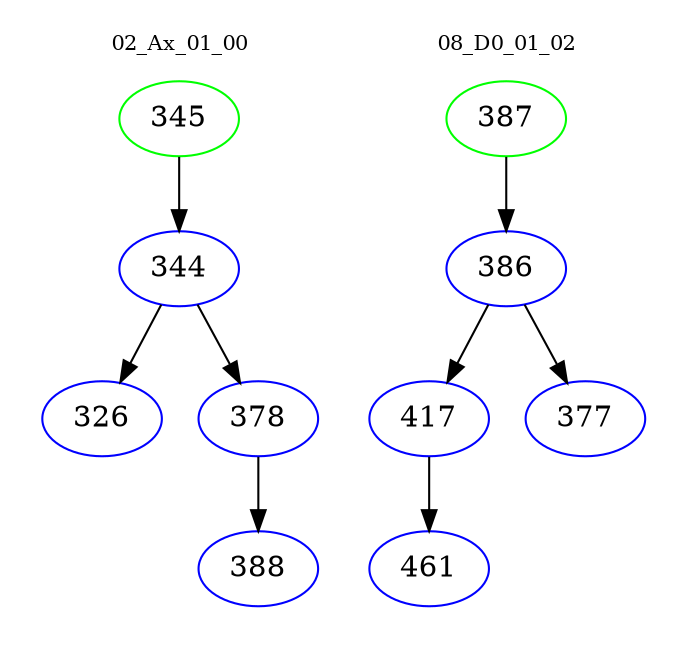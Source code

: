 digraph{
subgraph cluster_0 {
color = white
label = "02_Ax_01_00";
fontsize=10;
T0_345 [label="345", color="green"]
T0_345 -> T0_344 [color="black"]
T0_344 [label="344", color="blue"]
T0_344 -> T0_326 [color="black"]
T0_326 [label="326", color="blue"]
T0_344 -> T0_378 [color="black"]
T0_378 [label="378", color="blue"]
T0_378 -> T0_388 [color="black"]
T0_388 [label="388", color="blue"]
}
subgraph cluster_1 {
color = white
label = "08_D0_01_02";
fontsize=10;
T1_387 [label="387", color="green"]
T1_387 -> T1_386 [color="black"]
T1_386 [label="386", color="blue"]
T1_386 -> T1_417 [color="black"]
T1_417 [label="417", color="blue"]
T1_417 -> T1_461 [color="black"]
T1_461 [label="461", color="blue"]
T1_386 -> T1_377 [color="black"]
T1_377 [label="377", color="blue"]
}
}
